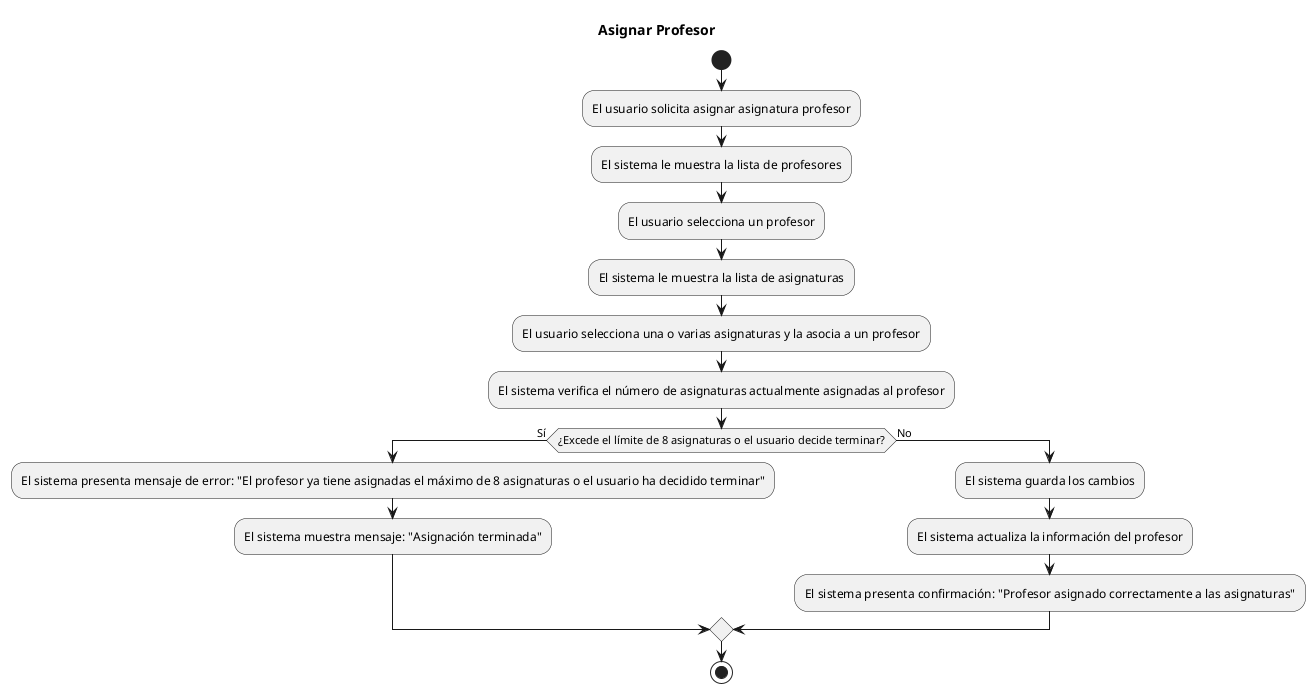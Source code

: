 @startuml
title Asignar Profesor
start
:El usuario solicita asignar asignatura profesor;
:El sistema le muestra la lista de profesores;
:El usuario selecciona un profesor;
:El sistema le muestra la lista de asignaturas;
:El usuario selecciona una o varias asignaturas y la asocia a un profesor;
:El sistema verifica el número de asignaturas actualmente asignadas al profesor;
if (¿Excede el límite de 8 asignaturas o el usuario decide terminar?) then (Sí)
  :El sistema presenta mensaje de error: "El profesor ya tiene asignadas el máximo de 8 asignaturas o el usuario ha decidido terminar";
  :El sistema muestra mensaje: "Asignación terminada";
else (No)
  :El sistema guarda los cambios;
  :El sistema actualiza la información del profesor;
  :El sistema presenta confirmación: "Profesor asignado correctamente a las asignaturas";
endif
stop
@enduml
